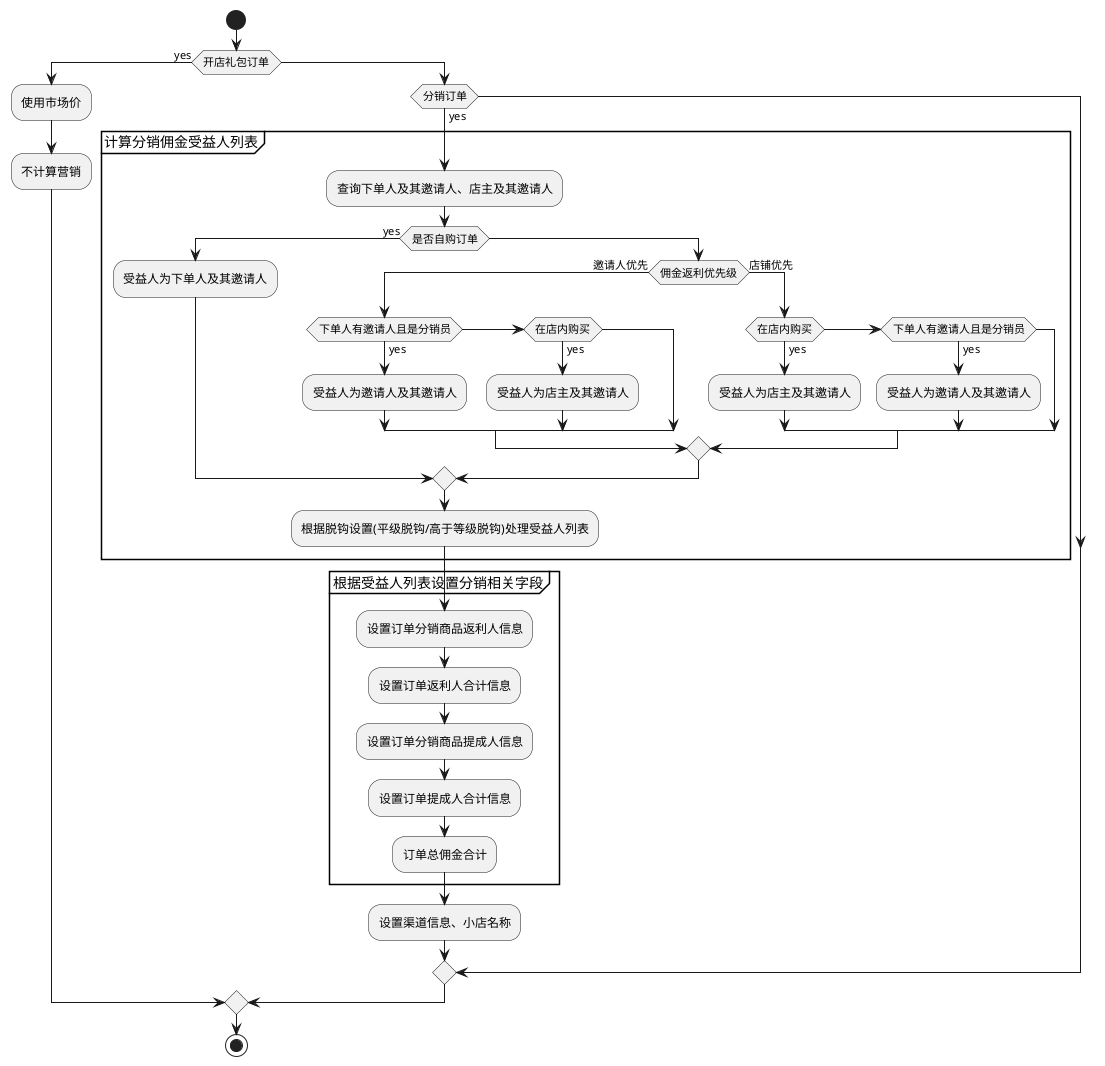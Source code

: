 @startuml

start
if(﻿开店礼包订单) then (yes)
    :使用市场价;
    :不计算营销;
else
    if(分销订单) then (yes)
        partition 计算分销佣金受益人列表 {
            :查询下单人及其邀请人、店主及其邀请人;
            if(是否自购订单) then (yes)
                :受益人为下单人及其邀请人;
            else
                if(佣金返利优先级) then (邀请人优先)
                    if (下单人有邀请人且是分销员) then (yes)
                      :受益人为邀请人及其邀请人;
                    elseif (在店内购买) then (yes)
                      :受益人为店主及其邀请人;
                    endif
                else (店铺优先)
                    if (在店内购买) then (yes)
                      :受益人为店主及其邀请人;
                    elseif (下单人有邀请人且是分销员) then (yes)
                      :受益人为邀请人及其邀请人;
                    endif
                endif
            endif
            :根据脱钩设置(平级脱钩/高于等级脱钩)处理受益人列表;
        }

        partition 根据受益人列表设置分销相关字段 {
            :设置订单分销商品返利人信息;
            :设置订单返利人合计信息;
            :设置订单分销商品提成人信息;
            :设置订单提成人合计信息;
            :订单总佣金合计;
        }
        :设置渠道信息、小店名称;
    endif
endif
stop

@enduml
